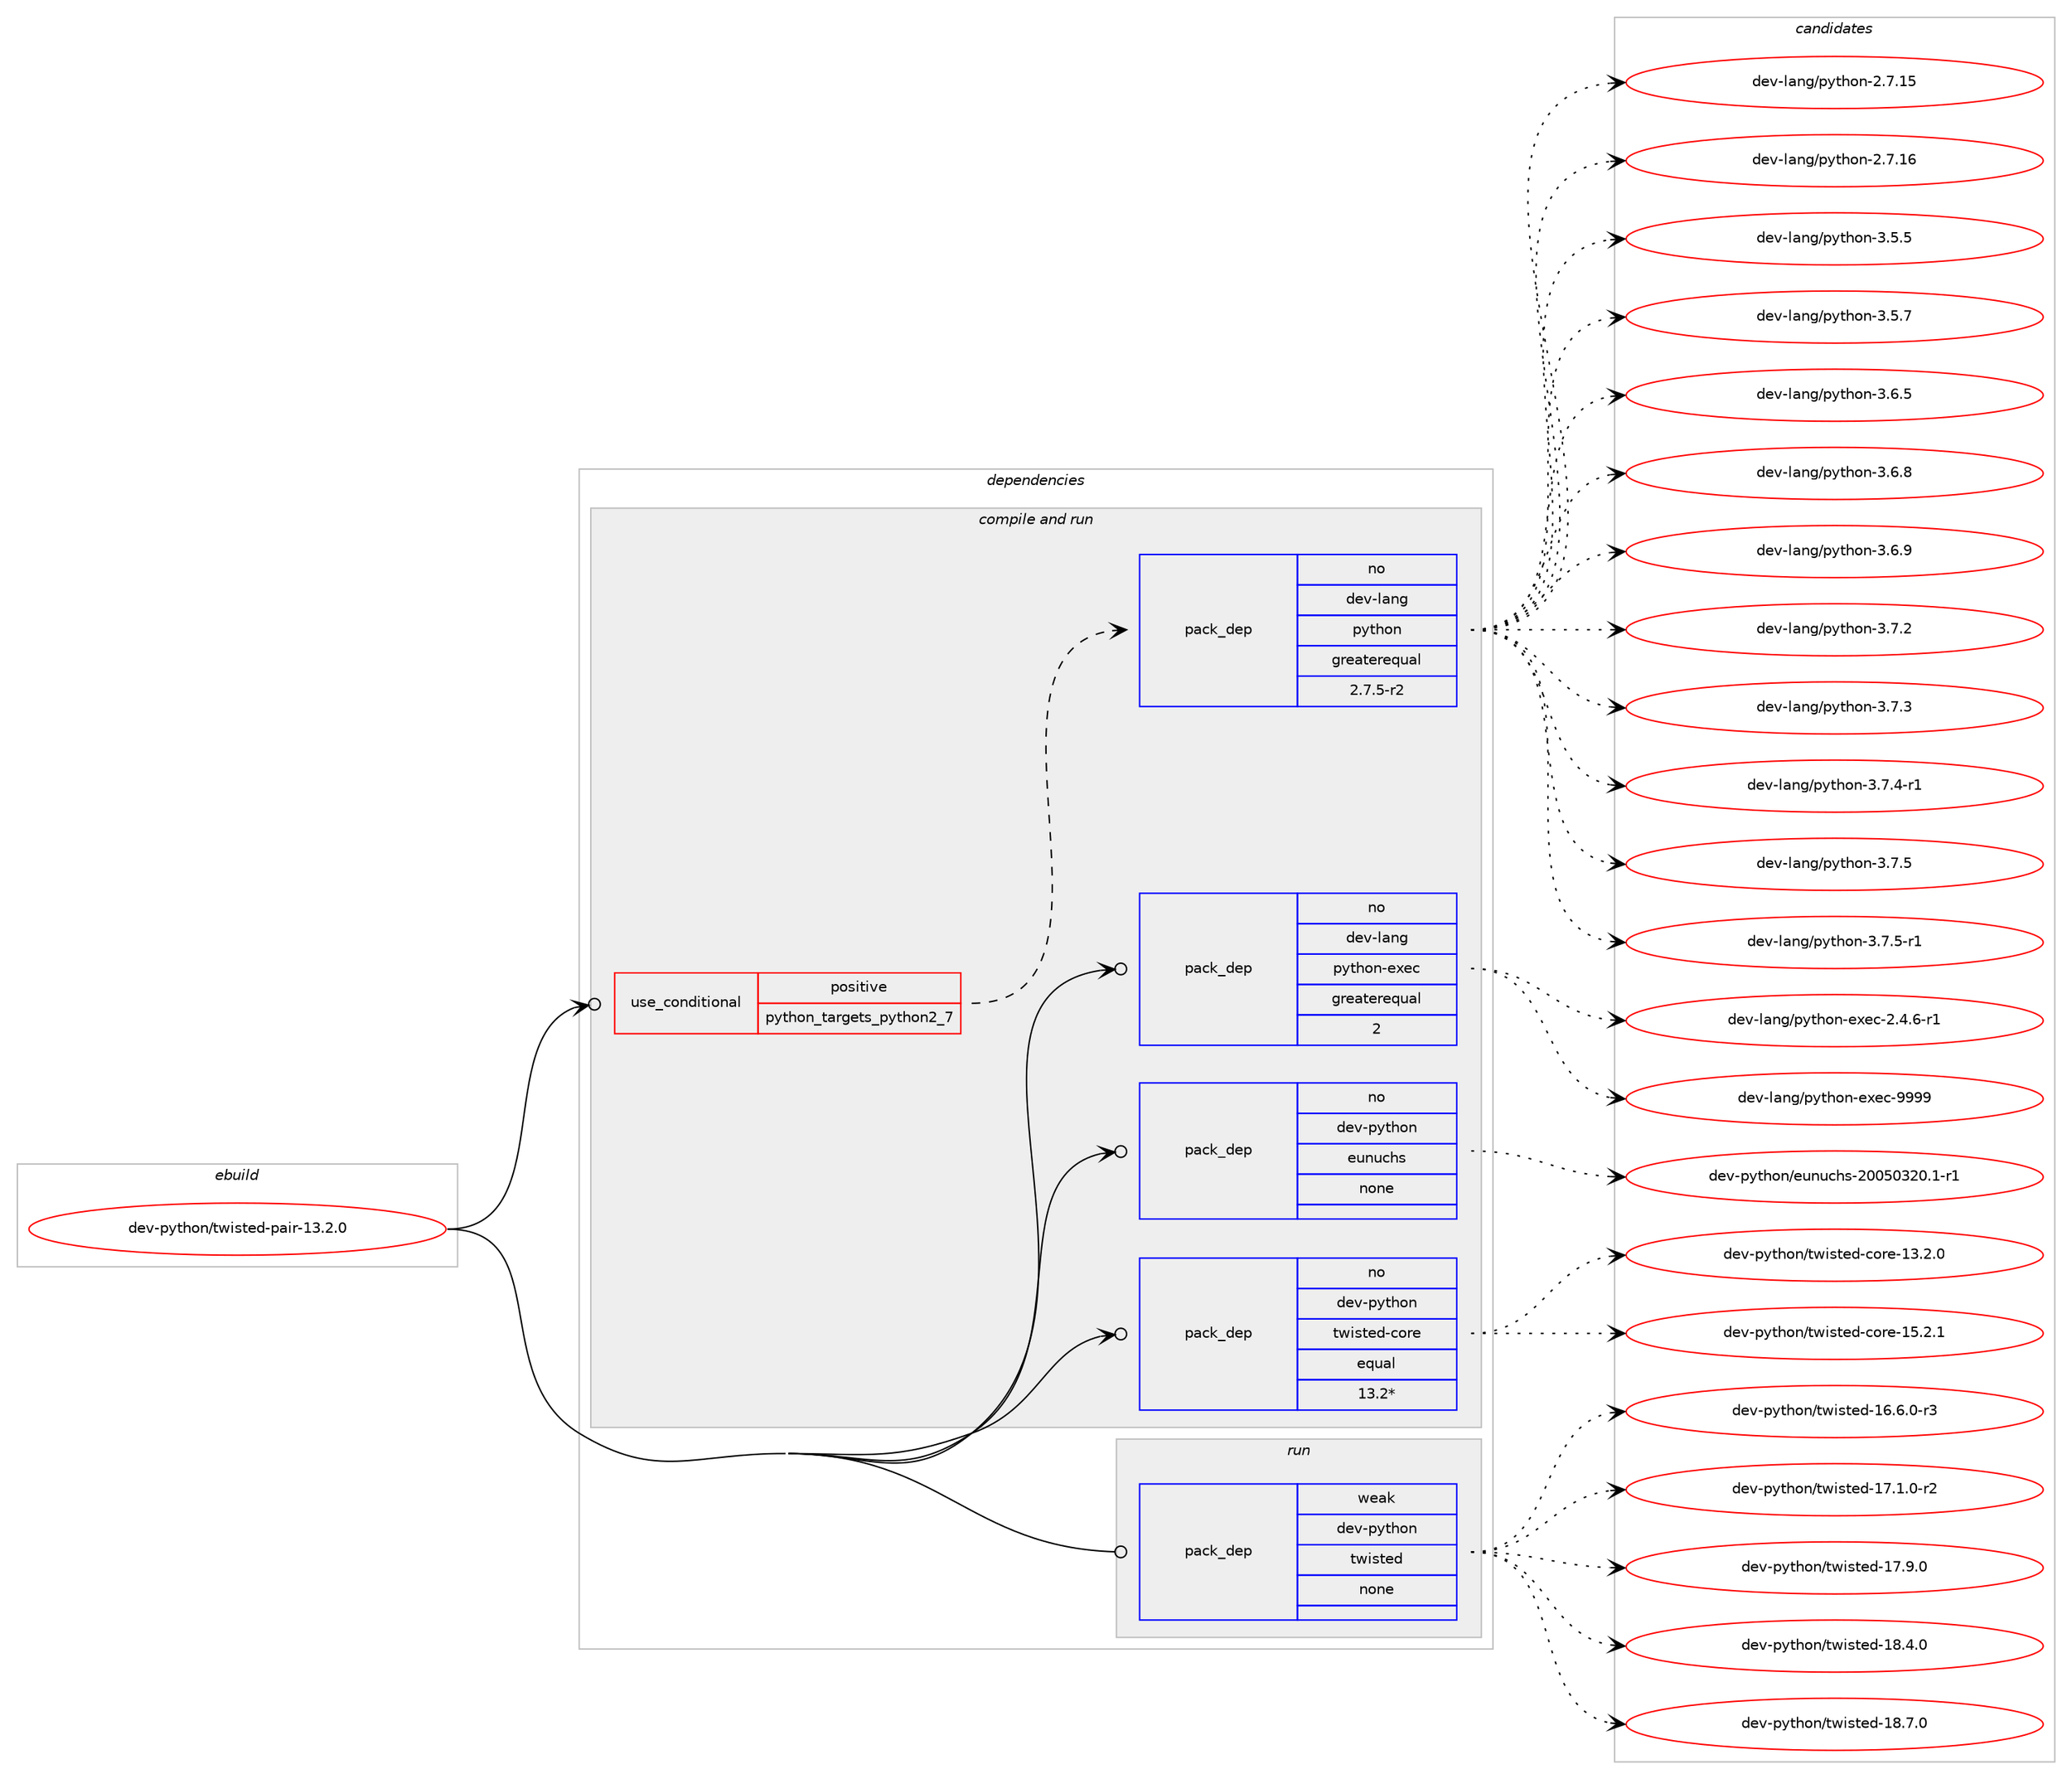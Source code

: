 digraph prolog {

# *************
# Graph options
# *************

newrank=true;
concentrate=true;
compound=true;
graph [rankdir=LR,fontname=Helvetica,fontsize=10,ranksep=1.5];#, ranksep=2.5, nodesep=0.2];
edge  [arrowhead=vee];
node  [fontname=Helvetica,fontsize=10];

# **********
# The ebuild
# **********

subgraph cluster_leftcol {
color=gray;
rank=same;
label=<<i>ebuild</i>>;
id [label="dev-python/twisted-pair-13.2.0", color=red, width=4, href="../dev-python/twisted-pair-13.2.0.svg"];
}

# ****************
# The dependencies
# ****************

subgraph cluster_midcol {
color=gray;
label=<<i>dependencies</i>>;
subgraph cluster_compile {
fillcolor="#eeeeee";
style=filled;
label=<<i>compile</i>>;
}
subgraph cluster_compileandrun {
fillcolor="#eeeeee";
style=filled;
label=<<i>compile and run</i>>;
subgraph cond150803 {
dependency641909 [label=<<TABLE BORDER="0" CELLBORDER="1" CELLSPACING="0" CELLPADDING="4"><TR><TD ROWSPAN="3" CELLPADDING="10">use_conditional</TD></TR><TR><TD>positive</TD></TR><TR><TD>python_targets_python2_7</TD></TR></TABLE>>, shape=none, color=red];
subgraph pack479224 {
dependency641910 [label=<<TABLE BORDER="0" CELLBORDER="1" CELLSPACING="0" CELLPADDING="4" WIDTH="220"><TR><TD ROWSPAN="6" CELLPADDING="30">pack_dep</TD></TR><TR><TD WIDTH="110">no</TD></TR><TR><TD>dev-lang</TD></TR><TR><TD>python</TD></TR><TR><TD>greaterequal</TD></TR><TR><TD>2.7.5-r2</TD></TR></TABLE>>, shape=none, color=blue];
}
dependency641909:e -> dependency641910:w [weight=20,style="dashed",arrowhead="vee"];
}
id:e -> dependency641909:w [weight=20,style="solid",arrowhead="odotvee"];
subgraph pack479225 {
dependency641911 [label=<<TABLE BORDER="0" CELLBORDER="1" CELLSPACING="0" CELLPADDING="4" WIDTH="220"><TR><TD ROWSPAN="6" CELLPADDING="30">pack_dep</TD></TR><TR><TD WIDTH="110">no</TD></TR><TR><TD>dev-lang</TD></TR><TR><TD>python-exec</TD></TR><TR><TD>greaterequal</TD></TR><TR><TD>2</TD></TR></TABLE>>, shape=none, color=blue];
}
id:e -> dependency641911:w [weight=20,style="solid",arrowhead="odotvee"];
subgraph pack479226 {
dependency641912 [label=<<TABLE BORDER="0" CELLBORDER="1" CELLSPACING="0" CELLPADDING="4" WIDTH="220"><TR><TD ROWSPAN="6" CELLPADDING="30">pack_dep</TD></TR><TR><TD WIDTH="110">no</TD></TR><TR><TD>dev-python</TD></TR><TR><TD>eunuchs</TD></TR><TR><TD>none</TD></TR><TR><TD></TD></TR></TABLE>>, shape=none, color=blue];
}
id:e -> dependency641912:w [weight=20,style="solid",arrowhead="odotvee"];
subgraph pack479227 {
dependency641913 [label=<<TABLE BORDER="0" CELLBORDER="1" CELLSPACING="0" CELLPADDING="4" WIDTH="220"><TR><TD ROWSPAN="6" CELLPADDING="30">pack_dep</TD></TR><TR><TD WIDTH="110">no</TD></TR><TR><TD>dev-python</TD></TR><TR><TD>twisted-core</TD></TR><TR><TD>equal</TD></TR><TR><TD>13.2*</TD></TR></TABLE>>, shape=none, color=blue];
}
id:e -> dependency641913:w [weight=20,style="solid",arrowhead="odotvee"];
}
subgraph cluster_run {
fillcolor="#eeeeee";
style=filled;
label=<<i>run</i>>;
subgraph pack479228 {
dependency641914 [label=<<TABLE BORDER="0" CELLBORDER="1" CELLSPACING="0" CELLPADDING="4" WIDTH="220"><TR><TD ROWSPAN="6" CELLPADDING="30">pack_dep</TD></TR><TR><TD WIDTH="110">weak</TD></TR><TR><TD>dev-python</TD></TR><TR><TD>twisted</TD></TR><TR><TD>none</TD></TR><TR><TD></TD></TR></TABLE>>, shape=none, color=blue];
}
id:e -> dependency641914:w [weight=20,style="solid",arrowhead="odot"];
}
}

# **************
# The candidates
# **************

subgraph cluster_choices {
rank=same;
color=gray;
label=<<i>candidates</i>>;

subgraph choice479224 {
color=black;
nodesep=1;
choice10010111845108971101034711212111610411111045504655464953 [label="dev-lang/python-2.7.15", color=red, width=4,href="../dev-lang/python-2.7.15.svg"];
choice10010111845108971101034711212111610411111045504655464954 [label="dev-lang/python-2.7.16", color=red, width=4,href="../dev-lang/python-2.7.16.svg"];
choice100101118451089711010347112121116104111110455146534653 [label="dev-lang/python-3.5.5", color=red, width=4,href="../dev-lang/python-3.5.5.svg"];
choice100101118451089711010347112121116104111110455146534655 [label="dev-lang/python-3.5.7", color=red, width=4,href="../dev-lang/python-3.5.7.svg"];
choice100101118451089711010347112121116104111110455146544653 [label="dev-lang/python-3.6.5", color=red, width=4,href="../dev-lang/python-3.6.5.svg"];
choice100101118451089711010347112121116104111110455146544656 [label="dev-lang/python-3.6.8", color=red, width=4,href="../dev-lang/python-3.6.8.svg"];
choice100101118451089711010347112121116104111110455146544657 [label="dev-lang/python-3.6.9", color=red, width=4,href="../dev-lang/python-3.6.9.svg"];
choice100101118451089711010347112121116104111110455146554650 [label="dev-lang/python-3.7.2", color=red, width=4,href="../dev-lang/python-3.7.2.svg"];
choice100101118451089711010347112121116104111110455146554651 [label="dev-lang/python-3.7.3", color=red, width=4,href="../dev-lang/python-3.7.3.svg"];
choice1001011184510897110103471121211161041111104551465546524511449 [label="dev-lang/python-3.7.4-r1", color=red, width=4,href="../dev-lang/python-3.7.4-r1.svg"];
choice100101118451089711010347112121116104111110455146554653 [label="dev-lang/python-3.7.5", color=red, width=4,href="../dev-lang/python-3.7.5.svg"];
choice1001011184510897110103471121211161041111104551465546534511449 [label="dev-lang/python-3.7.5-r1", color=red, width=4,href="../dev-lang/python-3.7.5-r1.svg"];
dependency641910:e -> choice10010111845108971101034711212111610411111045504655464953:w [style=dotted,weight="100"];
dependency641910:e -> choice10010111845108971101034711212111610411111045504655464954:w [style=dotted,weight="100"];
dependency641910:e -> choice100101118451089711010347112121116104111110455146534653:w [style=dotted,weight="100"];
dependency641910:e -> choice100101118451089711010347112121116104111110455146534655:w [style=dotted,weight="100"];
dependency641910:e -> choice100101118451089711010347112121116104111110455146544653:w [style=dotted,weight="100"];
dependency641910:e -> choice100101118451089711010347112121116104111110455146544656:w [style=dotted,weight="100"];
dependency641910:e -> choice100101118451089711010347112121116104111110455146544657:w [style=dotted,weight="100"];
dependency641910:e -> choice100101118451089711010347112121116104111110455146554650:w [style=dotted,weight="100"];
dependency641910:e -> choice100101118451089711010347112121116104111110455146554651:w [style=dotted,weight="100"];
dependency641910:e -> choice1001011184510897110103471121211161041111104551465546524511449:w [style=dotted,weight="100"];
dependency641910:e -> choice100101118451089711010347112121116104111110455146554653:w [style=dotted,weight="100"];
dependency641910:e -> choice1001011184510897110103471121211161041111104551465546534511449:w [style=dotted,weight="100"];
}
subgraph choice479225 {
color=black;
nodesep=1;
choice10010111845108971101034711212111610411111045101120101994550465246544511449 [label="dev-lang/python-exec-2.4.6-r1", color=red, width=4,href="../dev-lang/python-exec-2.4.6-r1.svg"];
choice10010111845108971101034711212111610411111045101120101994557575757 [label="dev-lang/python-exec-9999", color=red, width=4,href="../dev-lang/python-exec-9999.svg"];
dependency641911:e -> choice10010111845108971101034711212111610411111045101120101994550465246544511449:w [style=dotted,weight="100"];
dependency641911:e -> choice10010111845108971101034711212111610411111045101120101994557575757:w [style=dotted,weight="100"];
}
subgraph choice479226 {
color=black;
nodesep=1;
choice10010111845112121116104111110471011171101179910411545504848534851504846494511449 [label="dev-python/eunuchs-20050320.1-r1", color=red, width=4,href="../dev-python/eunuchs-20050320.1-r1.svg"];
dependency641912:e -> choice10010111845112121116104111110471011171101179910411545504848534851504846494511449:w [style=dotted,weight="100"];
}
subgraph choice479227 {
color=black;
nodesep=1;
choice1001011184511212111610411111047116119105115116101100459911111410145495146504648 [label="dev-python/twisted-core-13.2.0", color=red, width=4,href="../dev-python/twisted-core-13.2.0.svg"];
choice1001011184511212111610411111047116119105115116101100459911111410145495346504649 [label="dev-python/twisted-core-15.2.1", color=red, width=4,href="../dev-python/twisted-core-15.2.1.svg"];
dependency641913:e -> choice1001011184511212111610411111047116119105115116101100459911111410145495146504648:w [style=dotted,weight="100"];
dependency641913:e -> choice1001011184511212111610411111047116119105115116101100459911111410145495346504649:w [style=dotted,weight="100"];
}
subgraph choice479228 {
color=black;
nodesep=1;
choice1001011184511212111610411111047116119105115116101100454954465446484511451 [label="dev-python/twisted-16.6.0-r3", color=red, width=4,href="../dev-python/twisted-16.6.0-r3.svg"];
choice1001011184511212111610411111047116119105115116101100454955464946484511450 [label="dev-python/twisted-17.1.0-r2", color=red, width=4,href="../dev-python/twisted-17.1.0-r2.svg"];
choice100101118451121211161041111104711611910511511610110045495546574648 [label="dev-python/twisted-17.9.0", color=red, width=4,href="../dev-python/twisted-17.9.0.svg"];
choice100101118451121211161041111104711611910511511610110045495646524648 [label="dev-python/twisted-18.4.0", color=red, width=4,href="../dev-python/twisted-18.4.0.svg"];
choice100101118451121211161041111104711611910511511610110045495646554648 [label="dev-python/twisted-18.7.0", color=red, width=4,href="../dev-python/twisted-18.7.0.svg"];
dependency641914:e -> choice1001011184511212111610411111047116119105115116101100454954465446484511451:w [style=dotted,weight="100"];
dependency641914:e -> choice1001011184511212111610411111047116119105115116101100454955464946484511450:w [style=dotted,weight="100"];
dependency641914:e -> choice100101118451121211161041111104711611910511511610110045495546574648:w [style=dotted,weight="100"];
dependency641914:e -> choice100101118451121211161041111104711611910511511610110045495646524648:w [style=dotted,weight="100"];
dependency641914:e -> choice100101118451121211161041111104711611910511511610110045495646554648:w [style=dotted,weight="100"];
}
}

}
